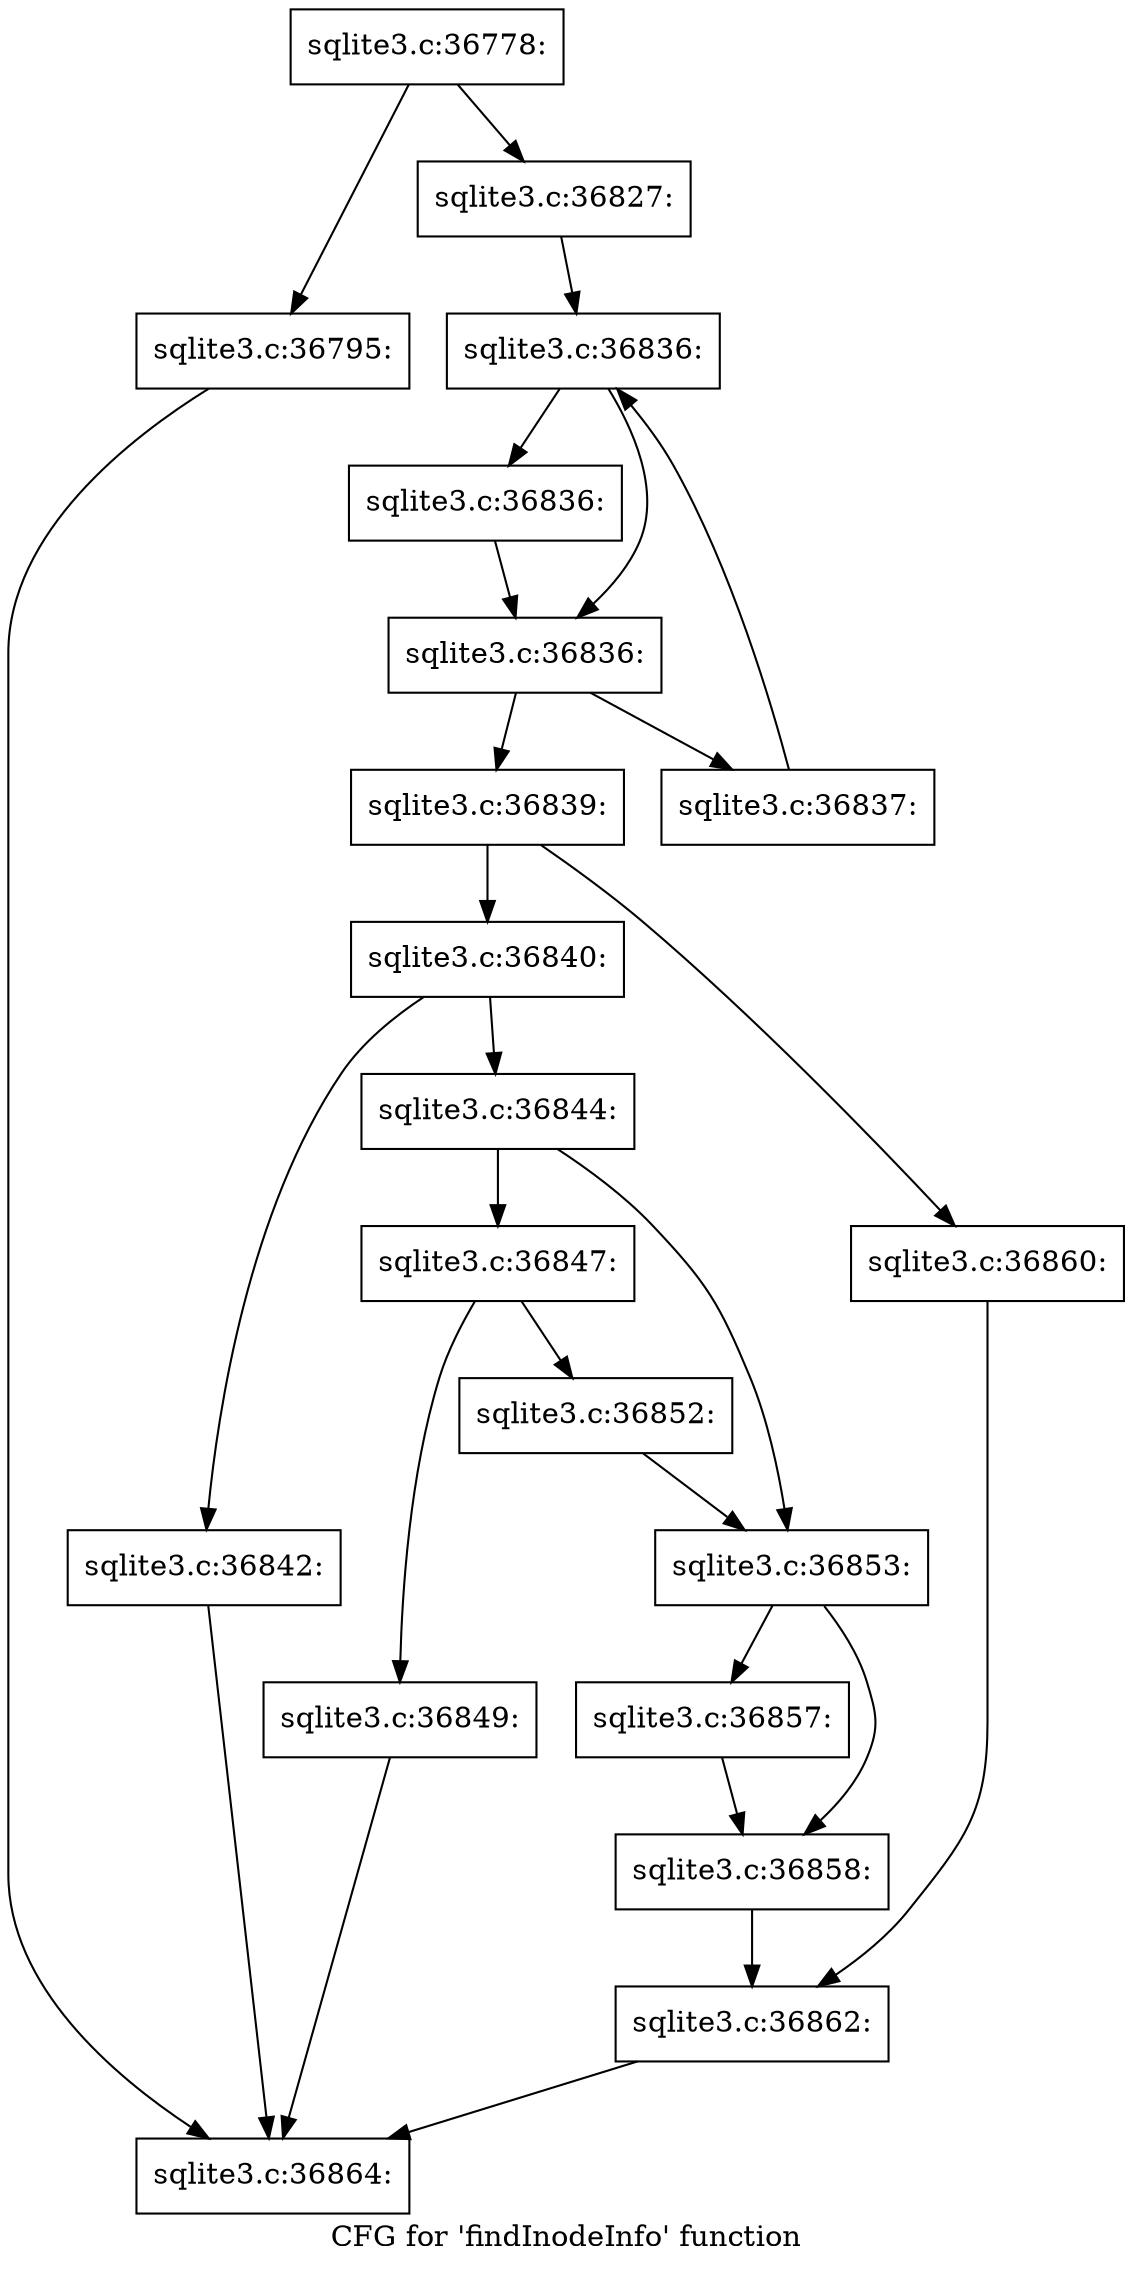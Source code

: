 digraph "CFG for 'findInodeInfo' function" {
	label="CFG for 'findInodeInfo' function";

	Node0x55c0f570c190 [shape=record,label="{sqlite3.c:36778:}"];
	Node0x55c0f570c190 -> Node0x55c0f7197f60;
	Node0x55c0f570c190 -> Node0x55c0f7197fb0;
	Node0x55c0f7197f60 [shape=record,label="{sqlite3.c:36795:}"];
	Node0x55c0f7197f60 -> Node0x55c0f7195180;
	Node0x55c0f7197fb0 [shape=record,label="{sqlite3.c:36827:}"];
	Node0x55c0f7197fb0 -> Node0x55c0f7199280;
	Node0x55c0f7199280 [shape=record,label="{sqlite3.c:36836:}"];
	Node0x55c0f7199280 -> Node0x55c0f71994b0;
	Node0x55c0f7199280 -> Node0x55c0f7199460;
	Node0x55c0f71994b0 [shape=record,label="{sqlite3.c:36836:}"];
	Node0x55c0f71994b0 -> Node0x55c0f7199460;
	Node0x55c0f7199460 [shape=record,label="{sqlite3.c:36836:}"];
	Node0x55c0f7199460 -> Node0x55c0f7199ed0;
	Node0x55c0f7199460 -> Node0x55c0f71993e0;
	Node0x55c0f7199ed0 [shape=record,label="{sqlite3.c:36837:}"];
	Node0x55c0f7199ed0 -> Node0x55c0f7199280;
	Node0x55c0f71993e0 [shape=record,label="{sqlite3.c:36839:}"];
	Node0x55c0f71993e0 -> Node0x55c0f719a7c0;
	Node0x55c0f71993e0 -> Node0x55c0f719a860;
	Node0x55c0f719a7c0 [shape=record,label="{sqlite3.c:36840:}"];
	Node0x55c0f719a7c0 -> Node0x55c0f719ad80;
	Node0x55c0f719a7c0 -> Node0x55c0f719add0;
	Node0x55c0f719ad80 [shape=record,label="{sqlite3.c:36842:}"];
	Node0x55c0f719ad80 -> Node0x55c0f7195180;
	Node0x55c0f719add0 [shape=record,label="{sqlite3.c:36844:}"];
	Node0x55c0f719add0 -> Node0x55c0f719b7d0;
	Node0x55c0f719add0 -> Node0x55c0f719b820;
	Node0x55c0f719b7d0 [shape=record,label="{sqlite3.c:36847:}"];
	Node0x55c0f719b7d0 -> Node0x55c0f719bee0;
	Node0x55c0f719b7d0 -> Node0x55c0f719bf30;
	Node0x55c0f719bee0 [shape=record,label="{sqlite3.c:36849:}"];
	Node0x55c0f719bee0 -> Node0x55c0f7195180;
	Node0x55c0f719bf30 [shape=record,label="{sqlite3.c:36852:}"];
	Node0x55c0f719bf30 -> Node0x55c0f719b820;
	Node0x55c0f719b820 [shape=record,label="{sqlite3.c:36853:}"];
	Node0x55c0f719b820 -> Node0x55c0f719d120;
	Node0x55c0f719b820 -> Node0x55c0f719d170;
	Node0x55c0f719d120 [shape=record,label="{sqlite3.c:36857:}"];
	Node0x55c0f719d120 -> Node0x55c0f719d170;
	Node0x55c0f719d170 [shape=record,label="{sqlite3.c:36858:}"];
	Node0x55c0f719d170 -> Node0x55c0f719a810;
	Node0x55c0f719a860 [shape=record,label="{sqlite3.c:36860:}"];
	Node0x55c0f719a860 -> Node0x55c0f719a810;
	Node0x55c0f719a810 [shape=record,label="{sqlite3.c:36862:}"];
	Node0x55c0f719a810 -> Node0x55c0f7195180;
	Node0x55c0f7195180 [shape=record,label="{sqlite3.c:36864:}"];
}
